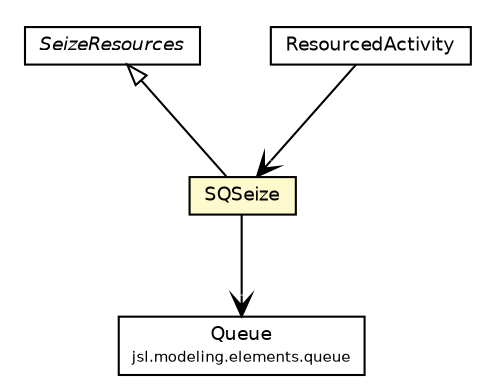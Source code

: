 #!/usr/local/bin/dot
#
# Class diagram 
# Generated by UMLGraph version 5.4 (http://www.umlgraph.org/)
#

digraph G {
	edge [fontname="Helvetica",fontsize=10,labelfontname="Helvetica",labelfontsize=10];
	node [fontname="Helvetica",fontsize=10,shape=plaintext];
	nodesep=0.25;
	ranksep=0.5;
	// jsl.modeling.elements.queue.Queue
	c190357 [label=<<table title="jsl.modeling.elements.queue.Queue" border="0" cellborder="1" cellspacing="0" cellpadding="2" port="p" href="../queue/Queue.html">
		<tr><td><table border="0" cellspacing="0" cellpadding="1">
<tr><td align="center" balign="center"> Queue </td></tr>
<tr><td align="center" balign="center"><font point-size="7.0"> jsl.modeling.elements.queue </font></td></tr>
		</table></td></tr>
		</table>>, URL="../queue/Queue.html", fontname="Helvetica", fontcolor="black", fontsize=9.0];
	// jsl.modeling.elements.resource.SQSeize
	c190371 [label=<<table title="jsl.modeling.elements.resource.SQSeize" border="0" cellborder="1" cellspacing="0" cellpadding="2" port="p" bgcolor="lemonChiffon" href="./SQSeize.html">
		<tr><td><table border="0" cellspacing="0" cellpadding="1">
<tr><td align="center" balign="center"> SQSeize </td></tr>
		</table></td></tr>
		</table>>, URL="./SQSeize.html", fontname="Helvetica", fontcolor="black", fontsize=9.0];
	// jsl.modeling.elements.resource.SeizeResources
	c190372 [label=<<table title="jsl.modeling.elements.resource.SeizeResources" border="0" cellborder="1" cellspacing="0" cellpadding="2" port="p" href="./SeizeResources.html">
		<tr><td><table border="0" cellspacing="0" cellpadding="1">
<tr><td align="center" balign="center"><font face="Helvetica-Oblique"> SeizeResources </font></td></tr>
		</table></td></tr>
		</table>>, URL="./SeizeResources.html", fontname="Helvetica", fontcolor="black", fontsize=9.0];
	// jsl.modeling.elements.resource.ResourcedActivity
	c190389 [label=<<table title="jsl.modeling.elements.resource.ResourcedActivity" border="0" cellborder="1" cellspacing="0" cellpadding="2" port="p" href="./ResourcedActivity.html">
		<tr><td><table border="0" cellspacing="0" cellpadding="1">
<tr><td align="center" balign="center"> ResourcedActivity </td></tr>
		</table></td></tr>
		</table>>, URL="./ResourcedActivity.html", fontname="Helvetica", fontcolor="black", fontsize=9.0];
	//jsl.modeling.elements.resource.SQSeize extends jsl.modeling.elements.resource.SeizeResources
	c190372:p -> c190371:p [dir=back,arrowtail=empty];
	// jsl.modeling.elements.resource.SQSeize NAVASSOC jsl.modeling.elements.queue.Queue
	c190371:p -> c190357:p [taillabel="", label="", headlabel="", fontname="Helvetica", fontcolor="black", fontsize=10.0, color="black", arrowhead=open];
	// jsl.modeling.elements.resource.ResourcedActivity NAVASSOC jsl.modeling.elements.resource.SQSeize
	c190389:p -> c190371:p [taillabel="", label="", headlabel="", fontname="Helvetica", fontcolor="black", fontsize=10.0, color="black", arrowhead=open];
}

